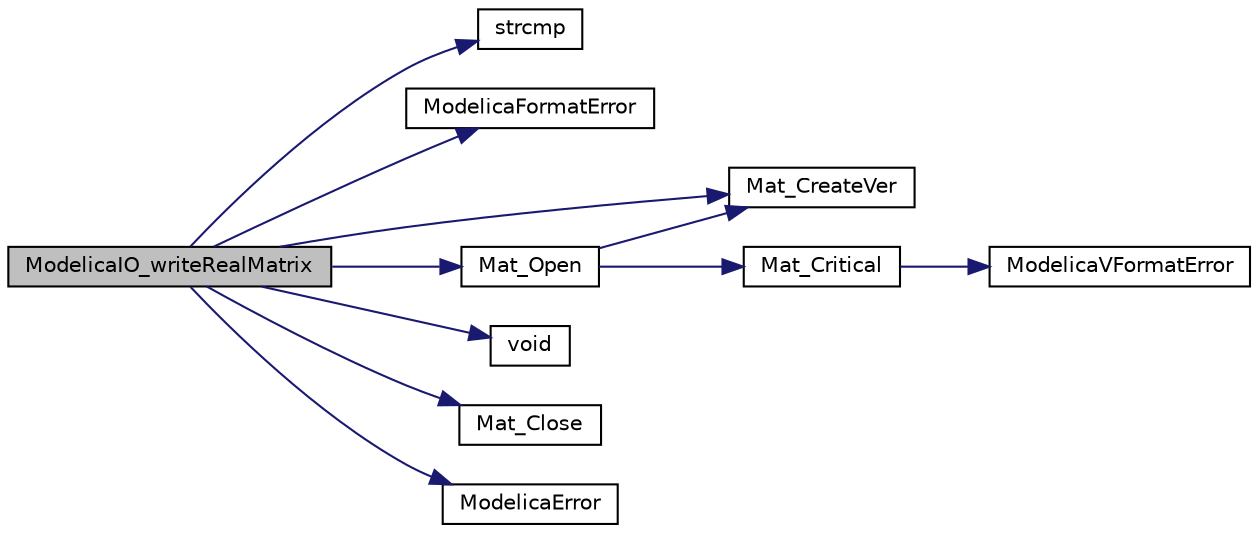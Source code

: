 digraph "ModelicaIO_writeRealMatrix"
{
  edge [fontname="Helvetica",fontsize="10",labelfontname="Helvetica",labelfontsize="10"];
  node [fontname="Helvetica",fontsize="10",shape=record];
  rankdir="LR";
  Node8 [label="ModelicaIO_writeRealMatrix",height=0.2,width=0.4,color="black", fillcolor="grey75", style="filled", fontcolor="black"];
  Node8 -> Node9 [color="midnightblue",fontsize="10",style="solid",fontname="Helvetica"];
  Node9 [label="strcmp",height=0.2,width=0.4,color="black", fillcolor="white", style="filled",URL="$db/d13/_c_vode_get_8m.html#ab022bbe018438998408fda94a327a547"];
  Node8 -> Node10 [color="midnightblue",fontsize="10",style="solid",fontname="Helvetica"];
  Node10 [label="ModelicaFormatError",height=0.2,width=0.4,color="black", fillcolor="white", style="filled",URL="$d7/dcd/group__core_utils.html#ga1493e0104e8df9b2e165387b982f7566",tooltip="Output the error message under the same format control as the C-function printf. This function never ..."];
  Node8 -> Node11 [color="midnightblue",fontsize="10",style="solid",fontname="Helvetica"];
  Node11 [label="Mat_CreateVer",height=0.2,width=0.4,color="black", fillcolor="white", style="filled",URL="$dd/dc8/group___m_a_t.html#ga22d404f203af7869c841400e7ad247cf",tooltip="Creates a new Matlab MAT file. "];
  Node8 -> Node12 [color="midnightblue",fontsize="10",style="solid",fontname="Helvetica"];
  Node12 [label="Mat_Open",height=0.2,width=0.4,color="black", fillcolor="white", style="filled",URL="$dd/dc8/group___m_a_t.html#gafbfedb5636a99f0ef867520c47f77d18",tooltip="Opens an existing Matlab MAT file. "];
  Node12 -> Node11 [color="midnightblue",fontsize="10",style="solid",fontname="Helvetica"];
  Node12 -> Node13 [color="midnightblue",fontsize="10",style="solid",fontname="Helvetica"];
  Node13 [label="Mat_Critical",height=0.2,width=0.4,color="black", fillcolor="white", style="filled",URL="$d1/dfd/group__mat__util.html#gaf51f2bfbb5580f575e4dd79757e2b80c",tooltip="Logs a Critical message and aborts the program. "];
  Node13 -> Node14 [color="midnightblue",fontsize="10",style="solid",fontname="Helvetica"];
  Node14 [label="ModelicaVFormatError",height=0.2,width=0.4,color="black", fillcolor="white", style="filled",URL="$d7/dcd/group__core_utils.html#gadc125348e5e058ba38f3fe02feeea234",tooltip="Output the error message under the same format control as the C-function vprintf. This function never..."];
  Node8 -> Node15 [color="midnightblue",fontsize="10",style="solid",fontname="Helvetica"];
  Node15 [label="void",height=0.2,width=0.4,color="black", fillcolor="white", style="filled",URL="$d0/daa/gc_8h.html#a7e0f997409f0b1753e44b648fcd6fc39"];
  Node8 -> Node16 [color="midnightblue",fontsize="10",style="solid",fontname="Helvetica"];
  Node16 [label="Mat_Close",height=0.2,width=0.4,color="black", fillcolor="white", style="filled",URL="$dd/dc8/group___m_a_t.html#ga101c92ff7bde4a2d4615661beba09262",tooltip="Closes an open Matlab MAT file. "];
  Node8 -> Node17 [color="midnightblue",fontsize="10",style="solid",fontname="Helvetica"];
  Node17 [label="ModelicaError",height=0.2,width=0.4,color="black", fillcolor="white", style="filled",URL="$d7/dcd/group__core_utils.html#gac7e22913e06245f747f5f778467f19ac",tooltip="Output the error message string (no format control). This function never returns to the calling funct..."];
}
